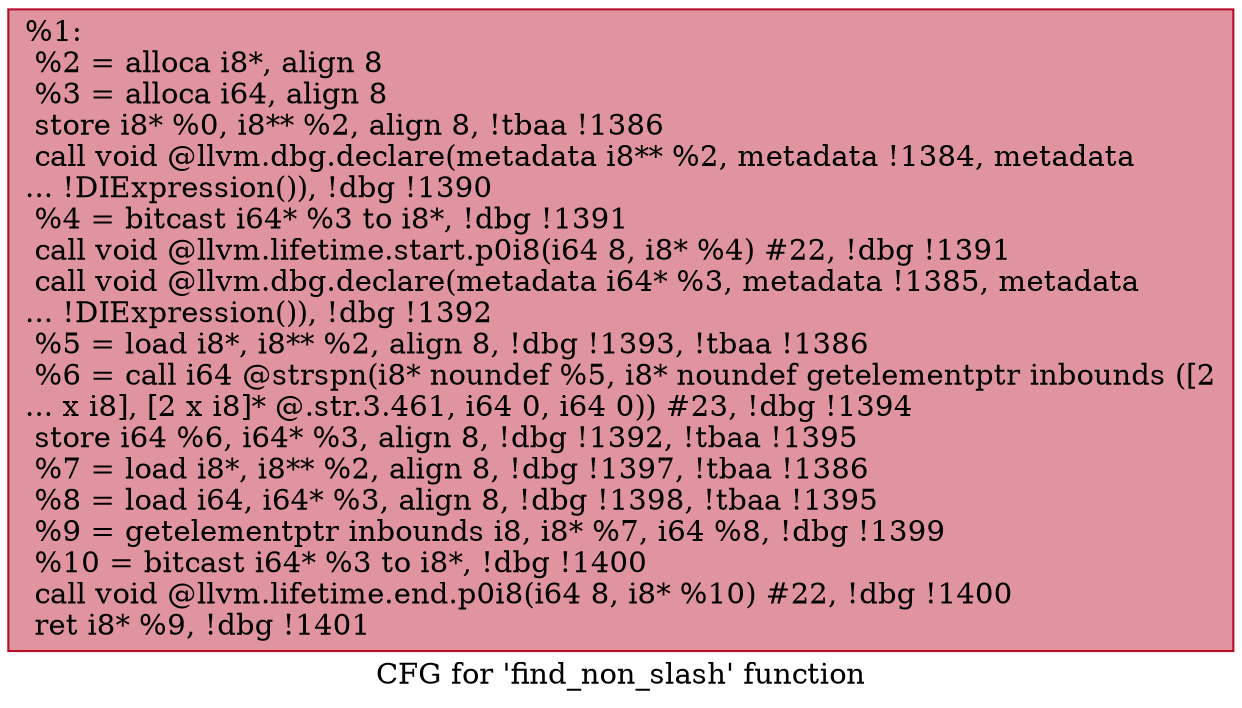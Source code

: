 digraph "CFG for 'find_non_slash' function" {
	label="CFG for 'find_non_slash' function";

	Node0x195b820 [shape=record,color="#b70d28ff", style=filled, fillcolor="#b70d2870",label="{%1:\l  %2 = alloca i8*, align 8\l  %3 = alloca i64, align 8\l  store i8* %0, i8** %2, align 8, !tbaa !1386\l  call void @llvm.dbg.declare(metadata i8** %2, metadata !1384, metadata\l... !DIExpression()), !dbg !1390\l  %4 = bitcast i64* %3 to i8*, !dbg !1391\l  call void @llvm.lifetime.start.p0i8(i64 8, i8* %4) #22, !dbg !1391\l  call void @llvm.dbg.declare(metadata i64* %3, metadata !1385, metadata\l... !DIExpression()), !dbg !1392\l  %5 = load i8*, i8** %2, align 8, !dbg !1393, !tbaa !1386\l  %6 = call i64 @strspn(i8* noundef %5, i8* noundef getelementptr inbounds ([2\l... x i8], [2 x i8]* @.str.3.461, i64 0, i64 0)) #23, !dbg !1394\l  store i64 %6, i64* %3, align 8, !dbg !1392, !tbaa !1395\l  %7 = load i8*, i8** %2, align 8, !dbg !1397, !tbaa !1386\l  %8 = load i64, i64* %3, align 8, !dbg !1398, !tbaa !1395\l  %9 = getelementptr inbounds i8, i8* %7, i64 %8, !dbg !1399\l  %10 = bitcast i64* %3 to i8*, !dbg !1400\l  call void @llvm.lifetime.end.p0i8(i64 8, i8* %10) #22, !dbg !1400\l  ret i8* %9, !dbg !1401\l}"];
}
